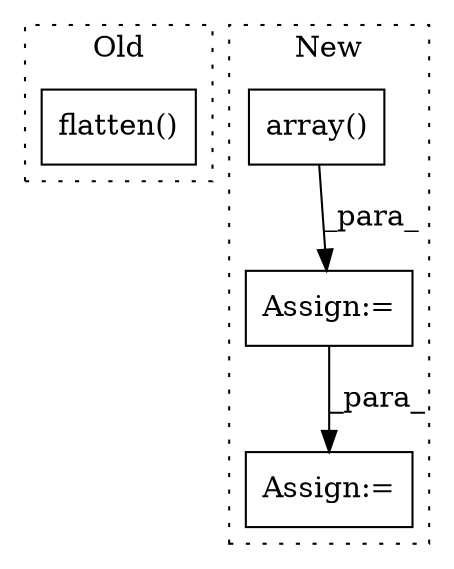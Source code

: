digraph G {
subgraph cluster0 {
1 [label="flatten()" a="75" s="14945,14967" l="18,1" shape="box"];
label = "Old";
style="dotted";
}
subgraph cluster1 {
2 [label="array()" a="75" s="16186,16215" l="9,1" shape="box"];
3 [label="Assign:=" a="68" s="16577" l="3" shape="box"];
4 [label="Assign:=" a="68" s="16183" l="3" shape="box"];
label = "New";
style="dotted";
}
2 -> 4 [label="_para_"];
4 -> 3 [label="_para_"];
}